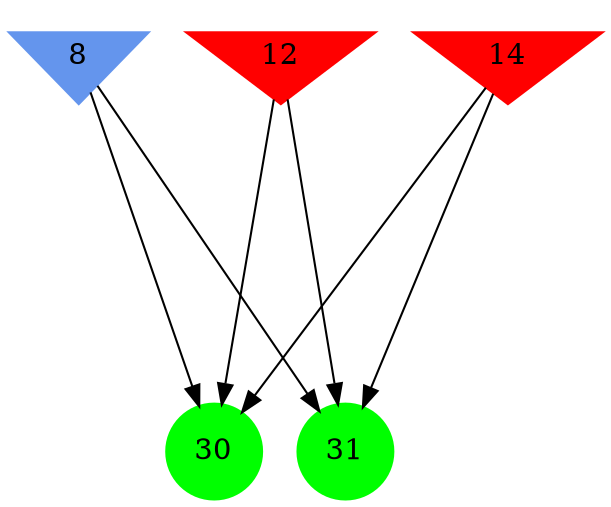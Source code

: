 digraph brain {
	ranksep=2.0;
	8 [shape=invtriangle,style=filled,color=cornflowerblue];
	12 [shape=invtriangle,style=filled,color=red];
	14 [shape=invtriangle,style=filled,color=red];
	30 [shape=circle,style=filled,color=green];
	31 [shape=circle,style=filled,color=green];
	12	->	31;
	12	->	30;
	14	->	31;
	14	->	30;
	8	->	31;
	8	->	30;
	{ rank=same; 8; 12; 14; }
	{ rank=same; }
	{ rank=same; 30; 31; }
}
